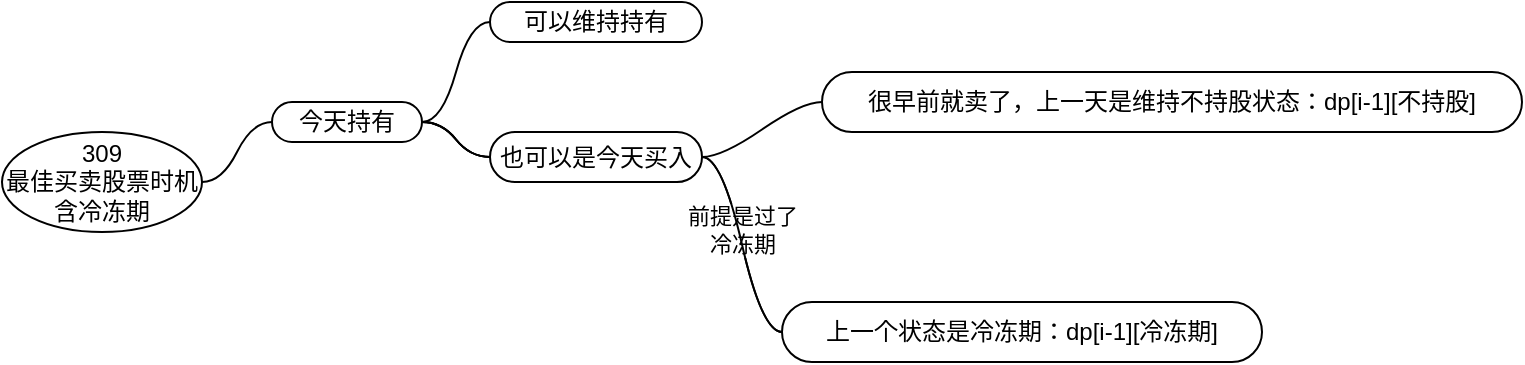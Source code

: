 <mxfile version="23.1.8" type="github">
  <diagram name="第 1 页" id="YhEYsEBqJvXXopttO03T">
    <mxGraphModel dx="1050" dy="565" grid="1" gridSize="10" guides="1" tooltips="1" connect="1" arrows="1" fold="1" page="1" pageScale="1" pageWidth="827" pageHeight="1169" math="0" shadow="0">
      <root>
        <mxCell id="0" />
        <mxCell id="1" parent="0" />
        <mxCell id="CQzjHBs2uaHPYQP8V7Ct-5" value="" style="edgeStyle=entityRelationEdgeStyle;rounded=0;orthogonalLoop=1;jettySize=auto;html=1;startArrow=none;endArrow=none;segment=10;curved=1;sourcePerimeterSpacing=0;targetPerimeterSpacing=0;" edge="1" parent="1" source="CQzjHBs2uaHPYQP8V7Ct-1" target="CQzjHBs2uaHPYQP8V7Ct-4">
          <mxGeometry relative="1" as="geometry" />
        </mxCell>
        <mxCell id="CQzjHBs2uaHPYQP8V7Ct-7" value="" style="edgeStyle=entityRelationEdgeStyle;rounded=0;orthogonalLoop=1;jettySize=auto;html=1;startArrow=none;endArrow=none;segment=10;curved=1;sourcePerimeterSpacing=0;targetPerimeterSpacing=0;" edge="1" parent="1" source="CQzjHBs2uaHPYQP8V7Ct-1" target="CQzjHBs2uaHPYQP8V7Ct-6">
          <mxGeometry relative="1" as="geometry" />
        </mxCell>
        <mxCell id="CQzjHBs2uaHPYQP8V7Ct-14" value="" style="edgeStyle=entityRelationEdgeStyle;rounded=0;orthogonalLoop=1;jettySize=auto;html=1;startArrow=none;endArrow=none;segment=10;curved=1;sourcePerimeterSpacing=0;targetPerimeterSpacing=0;" edge="1" parent="1" source="CQzjHBs2uaHPYQP8V7Ct-1" target="CQzjHBs2uaHPYQP8V7Ct-6">
          <mxGeometry relative="1" as="geometry" />
        </mxCell>
        <mxCell id="CQzjHBs2uaHPYQP8V7Ct-15" value="" style="edgeStyle=entityRelationEdgeStyle;rounded=0;orthogonalLoop=1;jettySize=auto;html=1;startArrow=none;endArrow=none;segment=10;curved=1;sourcePerimeterSpacing=0;targetPerimeterSpacing=0;" edge="1" parent="1" source="CQzjHBs2uaHPYQP8V7Ct-1" target="CQzjHBs2uaHPYQP8V7Ct-6">
          <mxGeometry relative="1" as="geometry" />
        </mxCell>
        <mxCell id="CQzjHBs2uaHPYQP8V7Ct-1" value="今天持有" style="whiteSpace=wrap;html=1;rounded=1;arcSize=50;align=center;verticalAlign=middle;strokeWidth=1;autosize=1;spacing=4;treeFolding=1;treeMoving=1;newEdgeStyle={&quot;edgeStyle&quot;:&quot;entityRelationEdgeStyle&quot;,&quot;startArrow&quot;:&quot;none&quot;,&quot;endArrow&quot;:&quot;none&quot;,&quot;segment&quot;:10,&quot;curved&quot;:1,&quot;sourcePerimeterSpacing&quot;:0,&quot;targetPerimeterSpacing&quot;:0};" vertex="1" parent="1">
          <mxGeometry x="169" y="120" width="75" height="20" as="geometry" />
        </mxCell>
        <mxCell id="CQzjHBs2uaHPYQP8V7Ct-2" value="" style="edgeStyle=entityRelationEdgeStyle;startArrow=none;endArrow=none;segment=10;curved=1;sourcePerimeterSpacing=0;targetPerimeterSpacing=0;rounded=0;exitX=1;exitY=0.5;exitDx=0;exitDy=0;" edge="1" target="CQzjHBs2uaHPYQP8V7Ct-1" parent="1" source="CQzjHBs2uaHPYQP8V7Ct-3">
          <mxGeometry relative="1" as="geometry">
            <mxPoint x="164" y="192" as="sourcePoint" />
          </mxGeometry>
        </mxCell>
        <mxCell id="CQzjHBs2uaHPYQP8V7Ct-3" value="309&lt;br&gt;最佳买卖股票时机&lt;br&gt;含冷冻期" style="ellipse;whiteSpace=wrap;html=1;align=center;newEdgeStyle={&quot;edgeStyle&quot;:&quot;entityRelationEdgeStyle&quot;,&quot;startArrow&quot;:&quot;none&quot;,&quot;endArrow&quot;:&quot;none&quot;,&quot;segment&quot;:10,&quot;curved&quot;:1,&quot;sourcePerimeterSpacing&quot;:0,&quot;targetPerimeterSpacing&quot;:0};treeFolding=1;treeMoving=1;" vertex="1" parent="1">
          <mxGeometry x="34" y="135" width="100" height="50" as="geometry" />
        </mxCell>
        <mxCell id="CQzjHBs2uaHPYQP8V7Ct-4" value="可以维持持有" style="whiteSpace=wrap;html=1;rounded=1;arcSize=50;align=center;verticalAlign=middle;strokeWidth=1;autosize=1;spacing=4;treeFolding=1;treeMoving=1;newEdgeStyle={&quot;edgeStyle&quot;:&quot;entityRelationEdgeStyle&quot;,&quot;startArrow&quot;:&quot;none&quot;,&quot;endArrow&quot;:&quot;none&quot;,&quot;segment&quot;:10,&quot;curved&quot;:1,&quot;sourcePerimeterSpacing&quot;:0,&quot;targetPerimeterSpacing&quot;:0};" vertex="1" parent="1">
          <mxGeometry x="278" y="70" width="106" height="20" as="geometry" />
        </mxCell>
        <mxCell id="CQzjHBs2uaHPYQP8V7Ct-9" value="" style="edgeStyle=entityRelationEdgeStyle;rounded=0;orthogonalLoop=1;jettySize=auto;html=1;startArrow=none;endArrow=none;segment=10;curved=1;sourcePerimeterSpacing=0;targetPerimeterSpacing=0;" edge="1" parent="1" source="CQzjHBs2uaHPYQP8V7Ct-6" target="CQzjHBs2uaHPYQP8V7Ct-8">
          <mxGeometry relative="1" as="geometry" />
        </mxCell>
        <mxCell id="CQzjHBs2uaHPYQP8V7Ct-10" value="前提是过了&lt;br&gt;冷冻期" style="edgeLabel;html=1;align=center;verticalAlign=middle;resizable=0;points=[];" vertex="1" connectable="0" parent="CQzjHBs2uaHPYQP8V7Ct-9">
          <mxGeometry x="-0.149" y="2" relative="1" as="geometry">
            <mxPoint y="1" as="offset" />
          </mxGeometry>
        </mxCell>
        <mxCell id="CQzjHBs2uaHPYQP8V7Ct-11" value="" style="edgeStyle=entityRelationEdgeStyle;rounded=0;orthogonalLoop=1;jettySize=auto;html=1;startArrow=none;endArrow=none;segment=10;curved=1;sourcePerimeterSpacing=0;targetPerimeterSpacing=0;" edge="1" parent="1" source="CQzjHBs2uaHPYQP8V7Ct-6" target="CQzjHBs2uaHPYQP8V7Ct-8">
          <mxGeometry relative="1" as="geometry" />
        </mxCell>
        <mxCell id="CQzjHBs2uaHPYQP8V7Ct-13" value="" style="edgeStyle=entityRelationEdgeStyle;rounded=0;orthogonalLoop=1;jettySize=auto;html=1;startArrow=none;endArrow=none;segment=10;curved=1;sourcePerimeterSpacing=0;targetPerimeterSpacing=0;" edge="1" parent="1" source="CQzjHBs2uaHPYQP8V7Ct-6" target="CQzjHBs2uaHPYQP8V7Ct-12">
          <mxGeometry relative="1" as="geometry" />
        </mxCell>
        <mxCell id="CQzjHBs2uaHPYQP8V7Ct-6" value="也可以是今天买入" style="whiteSpace=wrap;html=1;rounded=1;arcSize=50;align=center;verticalAlign=middle;strokeWidth=1;autosize=1;spacing=4;treeFolding=1;treeMoving=1;newEdgeStyle={&quot;edgeStyle&quot;:&quot;entityRelationEdgeStyle&quot;,&quot;startArrow&quot;:&quot;none&quot;,&quot;endArrow&quot;:&quot;none&quot;,&quot;segment&quot;:10,&quot;curved&quot;:1,&quot;sourcePerimeterSpacing&quot;:0,&quot;targetPerimeterSpacing&quot;:0};" vertex="1" parent="1">
          <mxGeometry x="278" y="135" width="106" height="25" as="geometry" />
        </mxCell>
        <mxCell id="CQzjHBs2uaHPYQP8V7Ct-8" value="上一个状态是冷冻期：dp[i-1][冷冻期]" style="whiteSpace=wrap;html=1;rounded=1;arcSize=50;align=center;verticalAlign=middle;strokeWidth=1;autosize=1;spacing=4;treeFolding=1;treeMoving=1;newEdgeStyle={&quot;edgeStyle&quot;:&quot;entityRelationEdgeStyle&quot;,&quot;startArrow&quot;:&quot;none&quot;,&quot;endArrow&quot;:&quot;none&quot;,&quot;segment&quot;:10,&quot;curved&quot;:1,&quot;sourcePerimeterSpacing&quot;:0,&quot;targetPerimeterSpacing&quot;:0};" vertex="1" parent="1">
          <mxGeometry x="424" y="220" width="240" height="30" as="geometry" />
        </mxCell>
        <mxCell id="CQzjHBs2uaHPYQP8V7Ct-12" value="很早前就卖了，上一天是维持不持股状态：dp[i-1][不持股]" style="whiteSpace=wrap;html=1;rounded=1;arcSize=50;align=center;verticalAlign=middle;strokeWidth=1;autosize=1;spacing=4;treeFolding=1;treeMoving=1;newEdgeStyle={&quot;edgeStyle&quot;:&quot;entityRelationEdgeStyle&quot;,&quot;startArrow&quot;:&quot;none&quot;,&quot;endArrow&quot;:&quot;none&quot;,&quot;segment&quot;:10,&quot;curved&quot;:1,&quot;sourcePerimeterSpacing&quot;:0,&quot;targetPerimeterSpacing&quot;:0};" vertex="1" parent="1">
          <mxGeometry x="444" y="105" width="350" height="30" as="geometry" />
        </mxCell>
      </root>
    </mxGraphModel>
  </diagram>
</mxfile>
